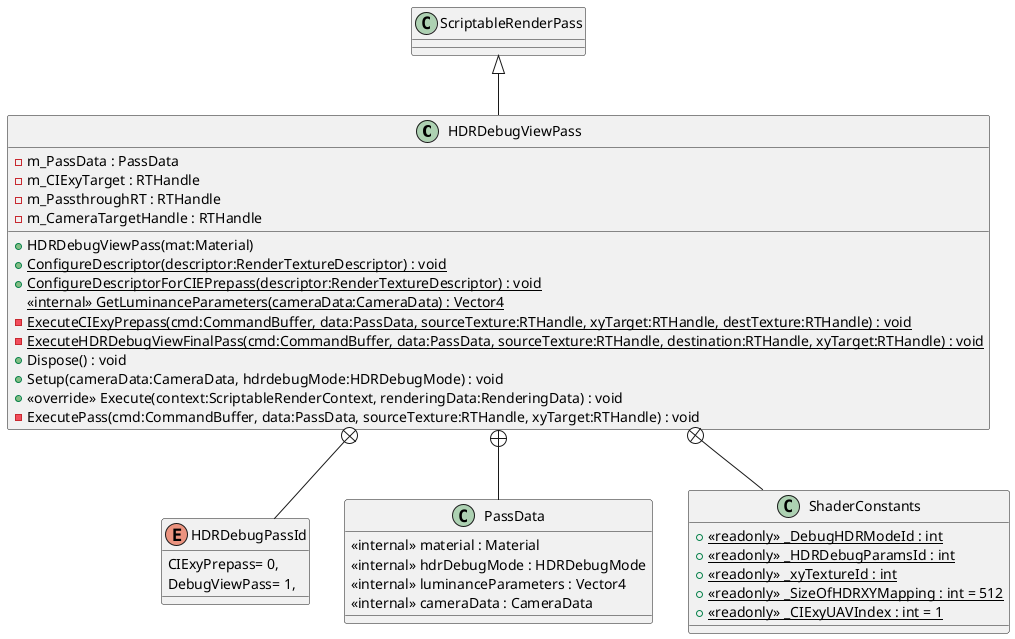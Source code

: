 @startuml
class HDRDebugViewPass {
    - m_PassData : PassData
    - m_CIExyTarget : RTHandle
    - m_PassthroughRT : RTHandle
    - m_CameraTargetHandle : RTHandle
    + HDRDebugViewPass(mat:Material)
    + {static} ConfigureDescriptor(descriptor:RenderTextureDescriptor) : void
    + {static} ConfigureDescriptorForCIEPrepass(descriptor:RenderTextureDescriptor) : void
    <<internal>> {static} GetLuminanceParameters(cameraData:CameraData) : Vector4
    - {static} ExecuteCIExyPrepass(cmd:CommandBuffer, data:PassData, sourceTexture:RTHandle, xyTarget:RTHandle, destTexture:RTHandle) : void
    - {static} ExecuteHDRDebugViewFinalPass(cmd:CommandBuffer, data:PassData, sourceTexture:RTHandle, destination:RTHandle, xyTarget:RTHandle) : void
    + Dispose() : void
    + Setup(cameraData:CameraData, hdrdebugMode:HDRDebugMode) : void
    + <<override>> Execute(context:ScriptableRenderContext, renderingData:RenderingData) : void
    - ExecutePass(cmd:CommandBuffer, data:PassData, sourceTexture:RTHandle, xyTarget:RTHandle) : void
}
enum HDRDebugPassId {
    CIExyPrepass= 0,
    DebugViewPass= 1,
}
class PassData {
    <<internal>> material : Material
    <<internal>> hdrDebugMode : HDRDebugMode
    <<internal>> luminanceParameters : Vector4
    <<internal>> cameraData : CameraData
}
class ShaderConstants {
    + {static} <<readonly>> _DebugHDRModeId : int
    + {static} <<readonly>> _HDRDebugParamsId : int
    + {static} <<readonly>> _xyTextureId : int
    + {static} <<readonly>> _SizeOfHDRXYMapping : int = 512
    + {static} <<readonly>> _CIExyUAVIndex : int = 1
}
ScriptableRenderPass <|-- HDRDebugViewPass
HDRDebugViewPass +-- HDRDebugPassId
HDRDebugViewPass +-- PassData
HDRDebugViewPass +-- ShaderConstants
@enduml
